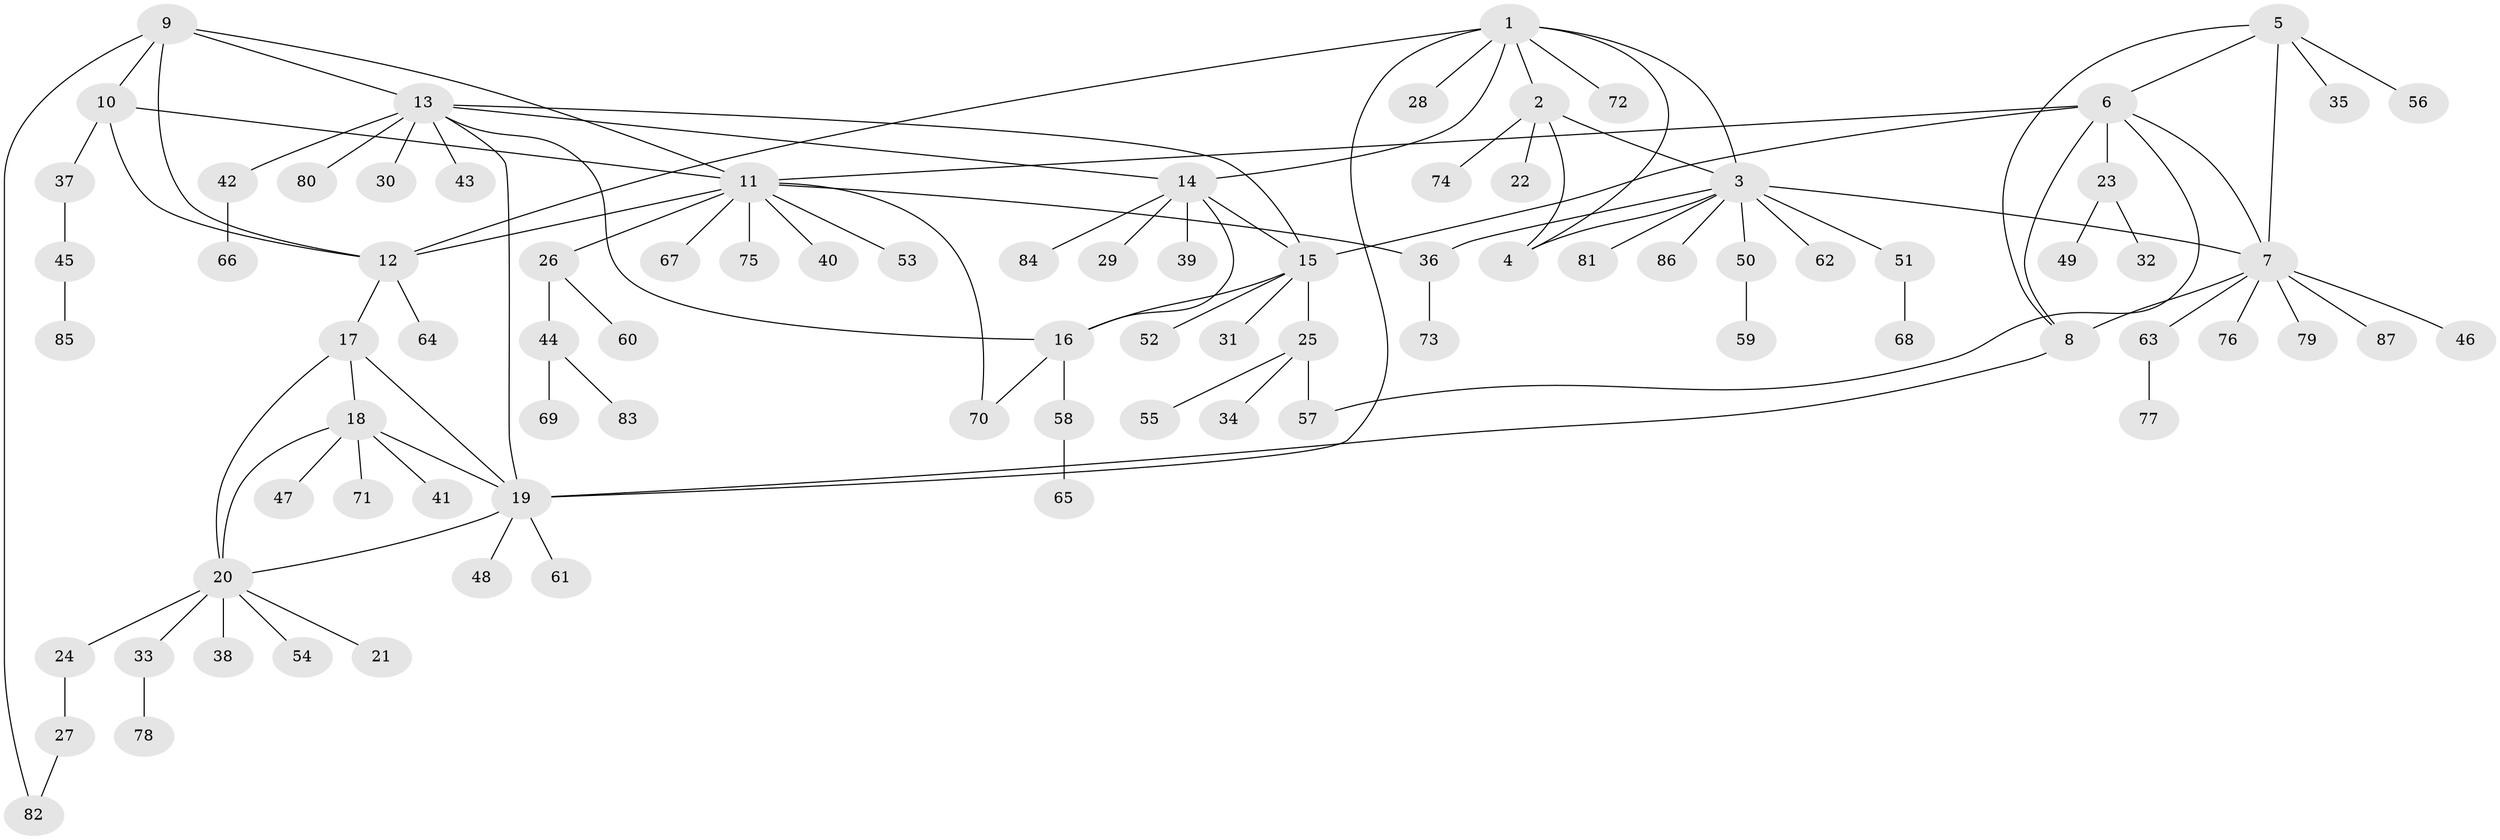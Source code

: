 // coarse degree distribution, {7: 0.1111111111111111, 3: 0.06666666666666667, 8: 0.022222222222222223, 2: 0.2222222222222222, 6: 0.06666666666666667, 5: 0.044444444444444446, 4: 0.06666666666666667, 1: 0.4}
// Generated by graph-tools (version 1.1) at 2025/52/03/04/25 22:52:21]
// undirected, 87 vertices, 111 edges
graph export_dot {
  node [color=gray90,style=filled];
  1;
  2;
  3;
  4;
  5;
  6;
  7;
  8;
  9;
  10;
  11;
  12;
  13;
  14;
  15;
  16;
  17;
  18;
  19;
  20;
  21;
  22;
  23;
  24;
  25;
  26;
  27;
  28;
  29;
  30;
  31;
  32;
  33;
  34;
  35;
  36;
  37;
  38;
  39;
  40;
  41;
  42;
  43;
  44;
  45;
  46;
  47;
  48;
  49;
  50;
  51;
  52;
  53;
  54;
  55;
  56;
  57;
  58;
  59;
  60;
  61;
  62;
  63;
  64;
  65;
  66;
  67;
  68;
  69;
  70;
  71;
  72;
  73;
  74;
  75;
  76;
  77;
  78;
  79;
  80;
  81;
  82;
  83;
  84;
  85;
  86;
  87;
  1 -- 2;
  1 -- 3;
  1 -- 4;
  1 -- 12;
  1 -- 14;
  1 -- 19;
  1 -- 28;
  1 -- 72;
  2 -- 3;
  2 -- 4;
  2 -- 22;
  2 -- 74;
  3 -- 4;
  3 -- 7;
  3 -- 36;
  3 -- 50;
  3 -- 51;
  3 -- 62;
  3 -- 81;
  3 -- 86;
  5 -- 6;
  5 -- 7;
  5 -- 8;
  5 -- 35;
  5 -- 56;
  6 -- 7;
  6 -- 8;
  6 -- 11;
  6 -- 15;
  6 -- 23;
  6 -- 57;
  7 -- 8;
  7 -- 46;
  7 -- 63;
  7 -- 76;
  7 -- 79;
  7 -- 87;
  8 -- 19;
  9 -- 10;
  9 -- 11;
  9 -- 12;
  9 -- 13;
  9 -- 82;
  10 -- 11;
  10 -- 12;
  10 -- 37;
  11 -- 12;
  11 -- 26;
  11 -- 36;
  11 -- 40;
  11 -- 53;
  11 -- 67;
  11 -- 70;
  11 -- 75;
  12 -- 17;
  12 -- 64;
  13 -- 14;
  13 -- 15;
  13 -- 16;
  13 -- 19;
  13 -- 30;
  13 -- 42;
  13 -- 43;
  13 -- 80;
  14 -- 15;
  14 -- 16;
  14 -- 29;
  14 -- 39;
  14 -- 84;
  15 -- 16;
  15 -- 25;
  15 -- 31;
  15 -- 52;
  16 -- 58;
  16 -- 70;
  17 -- 18;
  17 -- 19;
  17 -- 20;
  18 -- 19;
  18 -- 20;
  18 -- 41;
  18 -- 47;
  18 -- 71;
  19 -- 20;
  19 -- 48;
  19 -- 61;
  20 -- 21;
  20 -- 24;
  20 -- 33;
  20 -- 38;
  20 -- 54;
  23 -- 32;
  23 -- 49;
  24 -- 27;
  25 -- 34;
  25 -- 55;
  25 -- 57;
  26 -- 44;
  26 -- 60;
  27 -- 82;
  33 -- 78;
  36 -- 73;
  37 -- 45;
  42 -- 66;
  44 -- 69;
  44 -- 83;
  45 -- 85;
  50 -- 59;
  51 -- 68;
  58 -- 65;
  63 -- 77;
}
